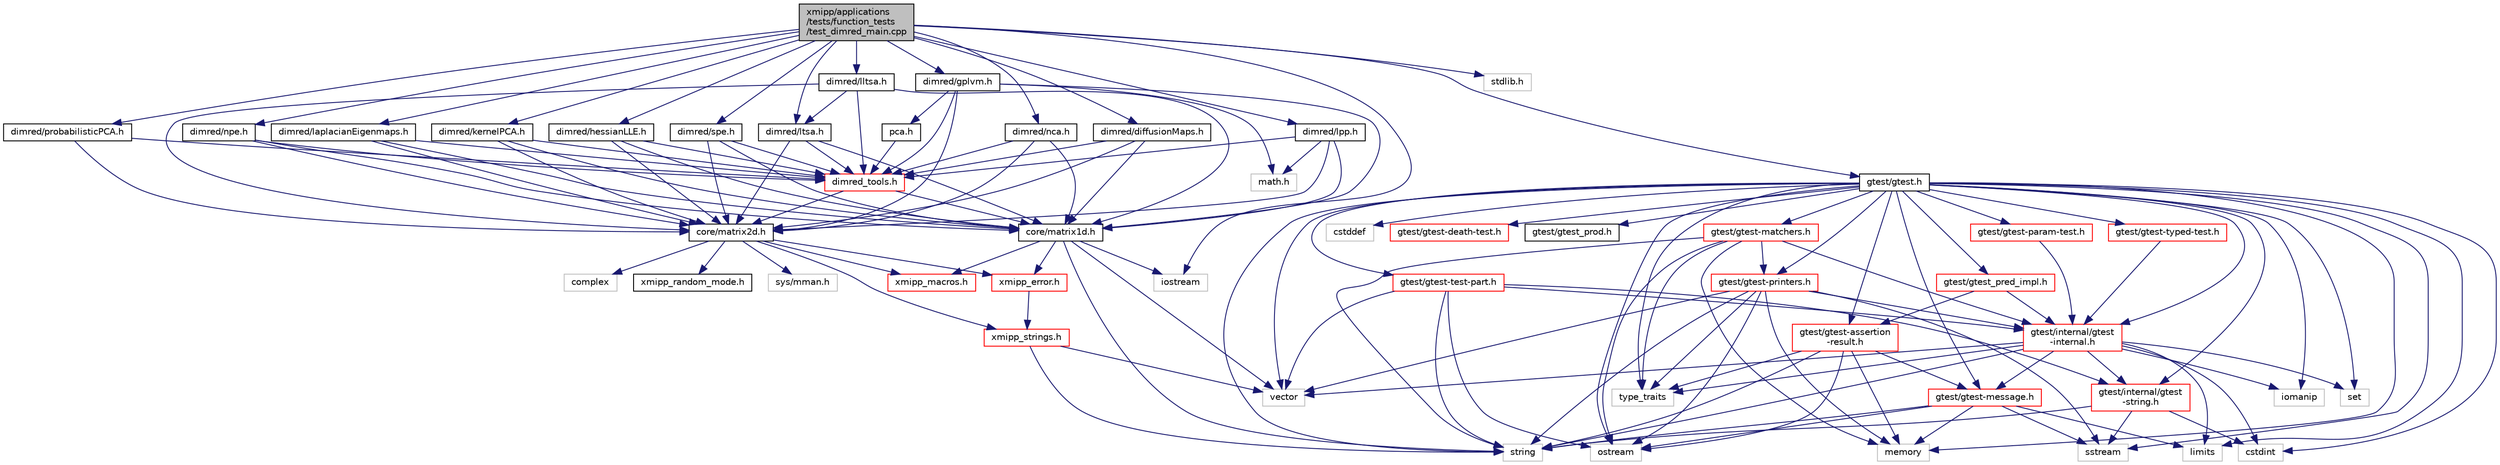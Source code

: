 digraph "xmipp/applications/tests/function_tests/test_dimred_main.cpp"
{
  edge [fontname="Helvetica",fontsize="10",labelfontname="Helvetica",labelfontsize="10"];
  node [fontname="Helvetica",fontsize="10",shape=record];
  Node0 [label="xmipp/applications\l/tests/function_tests\l/test_dimred_main.cpp",height=0.2,width=0.4,color="black", fillcolor="grey75", style="filled", fontcolor="black"];
  Node0 -> Node1 [color="midnightblue",fontsize="10",style="solid",fontname="Helvetica"];
  Node1 [label="dimred/lpp.h",height=0.2,width=0.4,color="black", fillcolor="white", style="filled",URL="$lpp_8h.html"];
  Node1 -> Node2 [color="midnightblue",fontsize="10",style="solid",fontname="Helvetica"];
  Node2 [label="core/matrix2d.h",height=0.2,width=0.4,color="black", fillcolor="white", style="filled",URL="$matrix2d_8h.html"];
  Node2 -> Node3 [color="midnightblue",fontsize="10",style="solid",fontname="Helvetica"];
  Node3 [label="complex",height=0.2,width=0.4,color="grey75", fillcolor="white", style="filled"];
  Node2 -> Node4 [color="midnightblue",fontsize="10",style="solid",fontname="Helvetica"];
  Node4 [label="xmipp_random_mode.h",height=0.2,width=0.4,color="black", fillcolor="white", style="filled",URL="$xmipp__random__mode_8h.html"];
  Node2 -> Node5 [color="midnightblue",fontsize="10",style="solid",fontname="Helvetica"];
  Node5 [label="xmipp_macros.h",height=0.2,width=0.4,color="red", fillcolor="white", style="filled",URL="$xmipp__macros_8h.html"];
  Node2 -> Node8 [color="midnightblue",fontsize="10",style="solid",fontname="Helvetica"];
  Node8 [label="xmipp_error.h",height=0.2,width=0.4,color="red", fillcolor="white", style="filled",URL="$xmipp__error_8h.html"];
  Node8 -> Node10 [color="midnightblue",fontsize="10",style="solid",fontname="Helvetica"];
  Node10 [label="xmipp_strings.h",height=0.2,width=0.4,color="red", fillcolor="white", style="filled",URL="$xmipp__strings_8h.html"];
  Node10 -> Node11 [color="midnightblue",fontsize="10",style="solid",fontname="Helvetica"];
  Node11 [label="vector",height=0.2,width=0.4,color="grey75", fillcolor="white", style="filled"];
  Node10 -> Node12 [color="midnightblue",fontsize="10",style="solid",fontname="Helvetica"];
  Node12 [label="string",height=0.2,width=0.4,color="grey75", fillcolor="white", style="filled"];
  Node2 -> Node10 [color="midnightblue",fontsize="10",style="solid",fontname="Helvetica"];
  Node2 -> Node14 [color="midnightblue",fontsize="10",style="solid",fontname="Helvetica"];
  Node14 [label="sys/mman.h",height=0.2,width=0.4,color="grey75", fillcolor="white", style="filled"];
  Node1 -> Node15 [color="midnightblue",fontsize="10",style="solid",fontname="Helvetica"];
  Node15 [label="core/matrix1d.h",height=0.2,width=0.4,color="black", fillcolor="white", style="filled",URL="$matrix1d_8h.html"];
  Node15 -> Node16 [color="midnightblue",fontsize="10",style="solid",fontname="Helvetica"];
  Node16 [label="iostream",height=0.2,width=0.4,color="grey75", fillcolor="white", style="filled"];
  Node15 -> Node12 [color="midnightblue",fontsize="10",style="solid",fontname="Helvetica"];
  Node15 -> Node11 [color="midnightblue",fontsize="10",style="solid",fontname="Helvetica"];
  Node15 -> Node8 [color="midnightblue",fontsize="10",style="solid",fontname="Helvetica"];
  Node15 -> Node5 [color="midnightblue",fontsize="10",style="solid",fontname="Helvetica"];
  Node1 -> Node17 [color="midnightblue",fontsize="10",style="solid",fontname="Helvetica"];
  Node17 [label="dimred_tools.h",height=0.2,width=0.4,color="red", fillcolor="white", style="filled",URL="$dimred__tools_8h.html"];
  Node17 -> Node2 [color="midnightblue",fontsize="10",style="solid",fontname="Helvetica"];
  Node17 -> Node15 [color="midnightblue",fontsize="10",style="solid",fontname="Helvetica"];
  Node1 -> Node21 [color="midnightblue",fontsize="10",style="solid",fontname="Helvetica"];
  Node21 [label="math.h",height=0.2,width=0.4,color="grey75", fillcolor="white", style="filled"];
  Node0 -> Node22 [color="midnightblue",fontsize="10",style="solid",fontname="Helvetica"];
  Node22 [label="dimred/nca.h",height=0.2,width=0.4,color="black", fillcolor="white", style="filled",URL="$nca_8h.html"];
  Node22 -> Node2 [color="midnightblue",fontsize="10",style="solid",fontname="Helvetica"];
  Node22 -> Node15 [color="midnightblue",fontsize="10",style="solid",fontname="Helvetica"];
  Node22 -> Node17 [color="midnightblue",fontsize="10",style="solid",fontname="Helvetica"];
  Node0 -> Node23 [color="midnightblue",fontsize="10",style="solid",fontname="Helvetica"];
  Node23 [label="dimred/npe.h",height=0.2,width=0.4,color="black", fillcolor="white", style="filled",URL="$npe_8h.html"];
  Node23 -> Node2 [color="midnightblue",fontsize="10",style="solid",fontname="Helvetica"];
  Node23 -> Node15 [color="midnightblue",fontsize="10",style="solid",fontname="Helvetica"];
  Node23 -> Node17 [color="midnightblue",fontsize="10",style="solid",fontname="Helvetica"];
  Node0 -> Node24 [color="midnightblue",fontsize="10",style="solid",fontname="Helvetica"];
  Node24 [label="dimred/spe.h",height=0.2,width=0.4,color="black", fillcolor="white", style="filled",URL="$spe_8h.html"];
  Node24 -> Node2 [color="midnightblue",fontsize="10",style="solid",fontname="Helvetica"];
  Node24 -> Node15 [color="midnightblue",fontsize="10",style="solid",fontname="Helvetica"];
  Node24 -> Node17 [color="midnightblue",fontsize="10",style="solid",fontname="Helvetica"];
  Node0 -> Node25 [color="midnightblue",fontsize="10",style="solid",fontname="Helvetica"];
  Node25 [label="dimred/ltsa.h",height=0.2,width=0.4,color="black", fillcolor="white", style="filled",URL="$ltsa_8h.html"];
  Node25 -> Node2 [color="midnightblue",fontsize="10",style="solid",fontname="Helvetica"];
  Node25 -> Node15 [color="midnightblue",fontsize="10",style="solid",fontname="Helvetica"];
  Node25 -> Node17 [color="midnightblue",fontsize="10",style="solid",fontname="Helvetica"];
  Node0 -> Node26 [color="midnightblue",fontsize="10",style="solid",fontname="Helvetica"];
  Node26 [label="dimred/gplvm.h",height=0.2,width=0.4,color="black", fillcolor="white", style="filled",URL="$gplvm_8h.html"];
  Node26 -> Node2 [color="midnightblue",fontsize="10",style="solid",fontname="Helvetica"];
  Node26 -> Node15 [color="midnightblue",fontsize="10",style="solid",fontname="Helvetica"];
  Node26 -> Node17 [color="midnightblue",fontsize="10",style="solid",fontname="Helvetica"];
  Node26 -> Node27 [color="midnightblue",fontsize="10",style="solid",fontname="Helvetica"];
  Node27 [label="pca.h",height=0.2,width=0.4,color="black", fillcolor="white", style="filled",URL="$dimred_2pca_8h.html"];
  Node27 -> Node17 [color="midnightblue",fontsize="10",style="solid",fontname="Helvetica"];
  Node26 -> Node21 [color="midnightblue",fontsize="10",style="solid",fontname="Helvetica"];
  Node0 -> Node28 [color="midnightblue",fontsize="10",style="solid",fontname="Helvetica"];
  Node28 [label="dimred/lltsa.h",height=0.2,width=0.4,color="black", fillcolor="white", style="filled",URL="$lltsa_8h.html"];
  Node28 -> Node2 [color="midnightblue",fontsize="10",style="solid",fontname="Helvetica"];
  Node28 -> Node15 [color="midnightblue",fontsize="10",style="solid",fontname="Helvetica"];
  Node28 -> Node17 [color="midnightblue",fontsize="10",style="solid",fontname="Helvetica"];
  Node28 -> Node25 [color="midnightblue",fontsize="10",style="solid",fontname="Helvetica"];
  Node0 -> Node29 [color="midnightblue",fontsize="10",style="solid",fontname="Helvetica"];
  Node29 [label="dimred/kernelPCA.h",height=0.2,width=0.4,color="black", fillcolor="white", style="filled",URL="$kernelPCA_8h.html"];
  Node29 -> Node2 [color="midnightblue",fontsize="10",style="solid",fontname="Helvetica"];
  Node29 -> Node15 [color="midnightblue",fontsize="10",style="solid",fontname="Helvetica"];
  Node29 -> Node17 [color="midnightblue",fontsize="10",style="solid",fontname="Helvetica"];
  Node0 -> Node30 [color="midnightblue",fontsize="10",style="solid",fontname="Helvetica"];
  Node30 [label="dimred/hessianLLE.h",height=0.2,width=0.4,color="black", fillcolor="white", style="filled",URL="$hessianLLE_8h.html"];
  Node30 -> Node2 [color="midnightblue",fontsize="10",style="solid",fontname="Helvetica"];
  Node30 -> Node15 [color="midnightblue",fontsize="10",style="solid",fontname="Helvetica"];
  Node30 -> Node17 [color="midnightblue",fontsize="10",style="solid",fontname="Helvetica"];
  Node0 -> Node31 [color="midnightblue",fontsize="10",style="solid",fontname="Helvetica"];
  Node31 [label="dimred/diffusionMaps.h",height=0.2,width=0.4,color="black", fillcolor="white", style="filled",URL="$diffusionMaps_8h.html"];
  Node31 -> Node2 [color="midnightblue",fontsize="10",style="solid",fontname="Helvetica"];
  Node31 -> Node15 [color="midnightblue",fontsize="10",style="solid",fontname="Helvetica"];
  Node31 -> Node17 [color="midnightblue",fontsize="10",style="solid",fontname="Helvetica"];
  Node0 -> Node32 [color="midnightblue",fontsize="10",style="solid",fontname="Helvetica"];
  Node32 [label="dimred/probabilisticPCA.h",height=0.2,width=0.4,color="black", fillcolor="white", style="filled",URL="$probabilisticPCA_8h.html"];
  Node32 -> Node2 [color="midnightblue",fontsize="10",style="solid",fontname="Helvetica"];
  Node32 -> Node17 [color="midnightblue",fontsize="10",style="solid",fontname="Helvetica"];
  Node0 -> Node33 [color="midnightblue",fontsize="10",style="solid",fontname="Helvetica"];
  Node33 [label="dimred/laplacianEigenmaps.h",height=0.2,width=0.4,color="black", fillcolor="white", style="filled",URL="$laplacianEigenmaps_8h.html"];
  Node33 -> Node2 [color="midnightblue",fontsize="10",style="solid",fontname="Helvetica"];
  Node33 -> Node15 [color="midnightblue",fontsize="10",style="solid",fontname="Helvetica"];
  Node33 -> Node17 [color="midnightblue",fontsize="10",style="solid",fontname="Helvetica"];
  Node0 -> Node16 [color="midnightblue",fontsize="10",style="solid",fontname="Helvetica"];
  Node0 -> Node34 [color="midnightblue",fontsize="10",style="solid",fontname="Helvetica"];
  Node34 [label="stdlib.h",height=0.2,width=0.4,color="grey75", fillcolor="white", style="filled"];
  Node0 -> Node35 [color="midnightblue",fontsize="10",style="solid",fontname="Helvetica"];
  Node35 [label="gtest/gtest.h",height=0.2,width=0.4,color="black", fillcolor="white", style="filled",URL="$gtest_8h.html"];
  Node35 -> Node36 [color="midnightblue",fontsize="10",style="solid",fontname="Helvetica"];
  Node36 [label="cstddef",height=0.2,width=0.4,color="grey75", fillcolor="white", style="filled"];
  Node35 -> Node37 [color="midnightblue",fontsize="10",style="solid",fontname="Helvetica"];
  Node37 [label="cstdint",height=0.2,width=0.4,color="grey75", fillcolor="white", style="filled"];
  Node35 -> Node38 [color="midnightblue",fontsize="10",style="solid",fontname="Helvetica"];
  Node38 [label="iomanip",height=0.2,width=0.4,color="grey75", fillcolor="white", style="filled"];
  Node35 -> Node39 [color="midnightblue",fontsize="10",style="solid",fontname="Helvetica"];
  Node39 [label="limits",height=0.2,width=0.4,color="grey75", fillcolor="white", style="filled"];
  Node35 -> Node40 [color="midnightblue",fontsize="10",style="solid",fontname="Helvetica"];
  Node40 [label="memory",height=0.2,width=0.4,color="grey75", fillcolor="white", style="filled"];
  Node35 -> Node41 [color="midnightblue",fontsize="10",style="solid",fontname="Helvetica"];
  Node41 [label="ostream",height=0.2,width=0.4,color="grey75", fillcolor="white", style="filled"];
  Node35 -> Node42 [color="midnightblue",fontsize="10",style="solid",fontname="Helvetica"];
  Node42 [label="set",height=0.2,width=0.4,color="grey75", fillcolor="white", style="filled"];
  Node35 -> Node43 [color="midnightblue",fontsize="10",style="solid",fontname="Helvetica"];
  Node43 [label="sstream",height=0.2,width=0.4,color="grey75", fillcolor="white", style="filled"];
  Node35 -> Node12 [color="midnightblue",fontsize="10",style="solid",fontname="Helvetica"];
  Node35 -> Node44 [color="midnightblue",fontsize="10",style="solid",fontname="Helvetica"];
  Node44 [label="type_traits",height=0.2,width=0.4,color="grey75", fillcolor="white", style="filled"];
  Node35 -> Node11 [color="midnightblue",fontsize="10",style="solid",fontname="Helvetica"];
  Node35 -> Node45 [color="midnightblue",fontsize="10",style="solid",fontname="Helvetica"];
  Node45 [label="gtest/gtest-assertion\l-result.h",height=0.2,width=0.4,color="red", fillcolor="white", style="filled",URL="$gtest-assertion-result_8h.html"];
  Node45 -> Node40 [color="midnightblue",fontsize="10",style="solid",fontname="Helvetica"];
  Node45 -> Node41 [color="midnightblue",fontsize="10",style="solid",fontname="Helvetica"];
  Node45 -> Node12 [color="midnightblue",fontsize="10",style="solid",fontname="Helvetica"];
  Node45 -> Node44 [color="midnightblue",fontsize="10",style="solid",fontname="Helvetica"];
  Node45 -> Node46 [color="midnightblue",fontsize="10",style="solid",fontname="Helvetica"];
  Node46 [label="gtest/gtest-message.h",height=0.2,width=0.4,color="red", fillcolor="white", style="filled",URL="$gtest-message_8h.html"];
  Node46 -> Node39 [color="midnightblue",fontsize="10",style="solid",fontname="Helvetica"];
  Node46 -> Node40 [color="midnightblue",fontsize="10",style="solid",fontname="Helvetica"];
  Node46 -> Node41 [color="midnightblue",fontsize="10",style="solid",fontname="Helvetica"];
  Node46 -> Node43 [color="midnightblue",fontsize="10",style="solid",fontname="Helvetica"];
  Node46 -> Node12 [color="midnightblue",fontsize="10",style="solid",fontname="Helvetica"];
  Node35 -> Node62 [color="midnightblue",fontsize="10",style="solid",fontname="Helvetica"];
  Node62 [label="gtest/gtest-death-test.h",height=0.2,width=0.4,color="red", fillcolor="white", style="filled",URL="$gtest-death-test_8h.html"];
  Node35 -> Node64 [color="midnightblue",fontsize="10",style="solid",fontname="Helvetica"];
  Node64 [label="gtest/gtest-matchers.h",height=0.2,width=0.4,color="red", fillcolor="white", style="filled",URL="$gtest-matchers_8h.html"];
  Node64 -> Node40 [color="midnightblue",fontsize="10",style="solid",fontname="Helvetica"];
  Node64 -> Node41 [color="midnightblue",fontsize="10",style="solid",fontname="Helvetica"];
  Node64 -> Node12 [color="midnightblue",fontsize="10",style="solid",fontname="Helvetica"];
  Node64 -> Node44 [color="midnightblue",fontsize="10",style="solid",fontname="Helvetica"];
  Node64 -> Node67 [color="midnightblue",fontsize="10",style="solid",fontname="Helvetica"];
  Node67 [label="gtest/gtest-printers.h",height=0.2,width=0.4,color="red", fillcolor="white", style="filled",URL="$gtest-printers_8h.html"];
  Node67 -> Node40 [color="midnightblue",fontsize="10",style="solid",fontname="Helvetica"];
  Node67 -> Node41 [color="midnightblue",fontsize="10",style="solid",fontname="Helvetica"];
  Node67 -> Node43 [color="midnightblue",fontsize="10",style="solid",fontname="Helvetica"];
  Node67 -> Node12 [color="midnightblue",fontsize="10",style="solid",fontname="Helvetica"];
  Node67 -> Node44 [color="midnightblue",fontsize="10",style="solid",fontname="Helvetica"];
  Node67 -> Node11 [color="midnightblue",fontsize="10",style="solid",fontname="Helvetica"];
  Node67 -> Node69 [color="midnightblue",fontsize="10",style="solid",fontname="Helvetica"];
  Node69 [label="gtest/internal/gtest\l-internal.h",height=0.2,width=0.4,color="red", fillcolor="white", style="filled",URL="$gtest-internal_8h.html"];
  Node69 -> Node37 [color="midnightblue",fontsize="10",style="solid",fontname="Helvetica"];
  Node69 -> Node38 [color="midnightblue",fontsize="10",style="solid",fontname="Helvetica"];
  Node69 -> Node39 [color="midnightblue",fontsize="10",style="solid",fontname="Helvetica"];
  Node69 -> Node42 [color="midnightblue",fontsize="10",style="solid",fontname="Helvetica"];
  Node69 -> Node12 [color="midnightblue",fontsize="10",style="solid",fontname="Helvetica"];
  Node69 -> Node44 [color="midnightblue",fontsize="10",style="solid",fontname="Helvetica"];
  Node69 -> Node11 [color="midnightblue",fontsize="10",style="solid",fontname="Helvetica"];
  Node69 -> Node46 [color="midnightblue",fontsize="10",style="solid",fontname="Helvetica"];
  Node69 -> Node73 [color="midnightblue",fontsize="10",style="solid",fontname="Helvetica"];
  Node73 [label="gtest/internal/gtest\l-string.h",height=0.2,width=0.4,color="red", fillcolor="white", style="filled",URL="$gtest-string_8h.html"];
  Node73 -> Node37 [color="midnightblue",fontsize="10",style="solid",fontname="Helvetica"];
  Node73 -> Node43 [color="midnightblue",fontsize="10",style="solid",fontname="Helvetica"];
  Node73 -> Node12 [color="midnightblue",fontsize="10",style="solid",fontname="Helvetica"];
  Node64 -> Node69 [color="midnightblue",fontsize="10",style="solid",fontname="Helvetica"];
  Node35 -> Node46 [color="midnightblue",fontsize="10",style="solid",fontname="Helvetica"];
  Node35 -> Node76 [color="midnightblue",fontsize="10",style="solid",fontname="Helvetica"];
  Node76 [label="gtest/gtest-param-test.h",height=0.2,width=0.4,color="red", fillcolor="white", style="filled",URL="$gtest-param-test_8h.html"];
  Node76 -> Node69 [color="midnightblue",fontsize="10",style="solid",fontname="Helvetica"];
  Node35 -> Node67 [color="midnightblue",fontsize="10",style="solid",fontname="Helvetica"];
  Node35 -> Node80 [color="midnightblue",fontsize="10",style="solid",fontname="Helvetica"];
  Node80 [label="gtest/gtest-test-part.h",height=0.2,width=0.4,color="red", fillcolor="white", style="filled",URL="$gtest-test-part_8h.html"];
  Node80 -> Node41 [color="midnightblue",fontsize="10",style="solid",fontname="Helvetica"];
  Node80 -> Node12 [color="midnightblue",fontsize="10",style="solid",fontname="Helvetica"];
  Node80 -> Node11 [color="midnightblue",fontsize="10",style="solid",fontname="Helvetica"];
  Node80 -> Node69 [color="midnightblue",fontsize="10",style="solid",fontname="Helvetica"];
  Node80 -> Node73 [color="midnightblue",fontsize="10",style="solid",fontname="Helvetica"];
  Node35 -> Node82 [color="midnightblue",fontsize="10",style="solid",fontname="Helvetica"];
  Node82 [label="gtest/gtest-typed-test.h",height=0.2,width=0.4,color="red", fillcolor="white", style="filled",URL="$gtest-typed-test_8h.html"];
  Node82 -> Node69 [color="midnightblue",fontsize="10",style="solid",fontname="Helvetica"];
  Node35 -> Node83 [color="midnightblue",fontsize="10",style="solid",fontname="Helvetica"];
  Node83 [label="gtest/gtest_pred_impl.h",height=0.2,width=0.4,color="red", fillcolor="white", style="filled",URL="$gtest__pred__impl_8h.html"];
  Node83 -> Node45 [color="midnightblue",fontsize="10",style="solid",fontname="Helvetica"];
  Node83 -> Node69 [color="midnightblue",fontsize="10",style="solid",fontname="Helvetica"];
  Node35 -> Node84 [color="midnightblue",fontsize="10",style="solid",fontname="Helvetica"];
  Node84 [label="gtest/gtest_prod.h",height=0.2,width=0.4,color="black", fillcolor="white", style="filled",URL="$gtest__prod_8h.html"];
  Node35 -> Node69 [color="midnightblue",fontsize="10",style="solid",fontname="Helvetica"];
  Node35 -> Node73 [color="midnightblue",fontsize="10",style="solid",fontname="Helvetica"];
}
